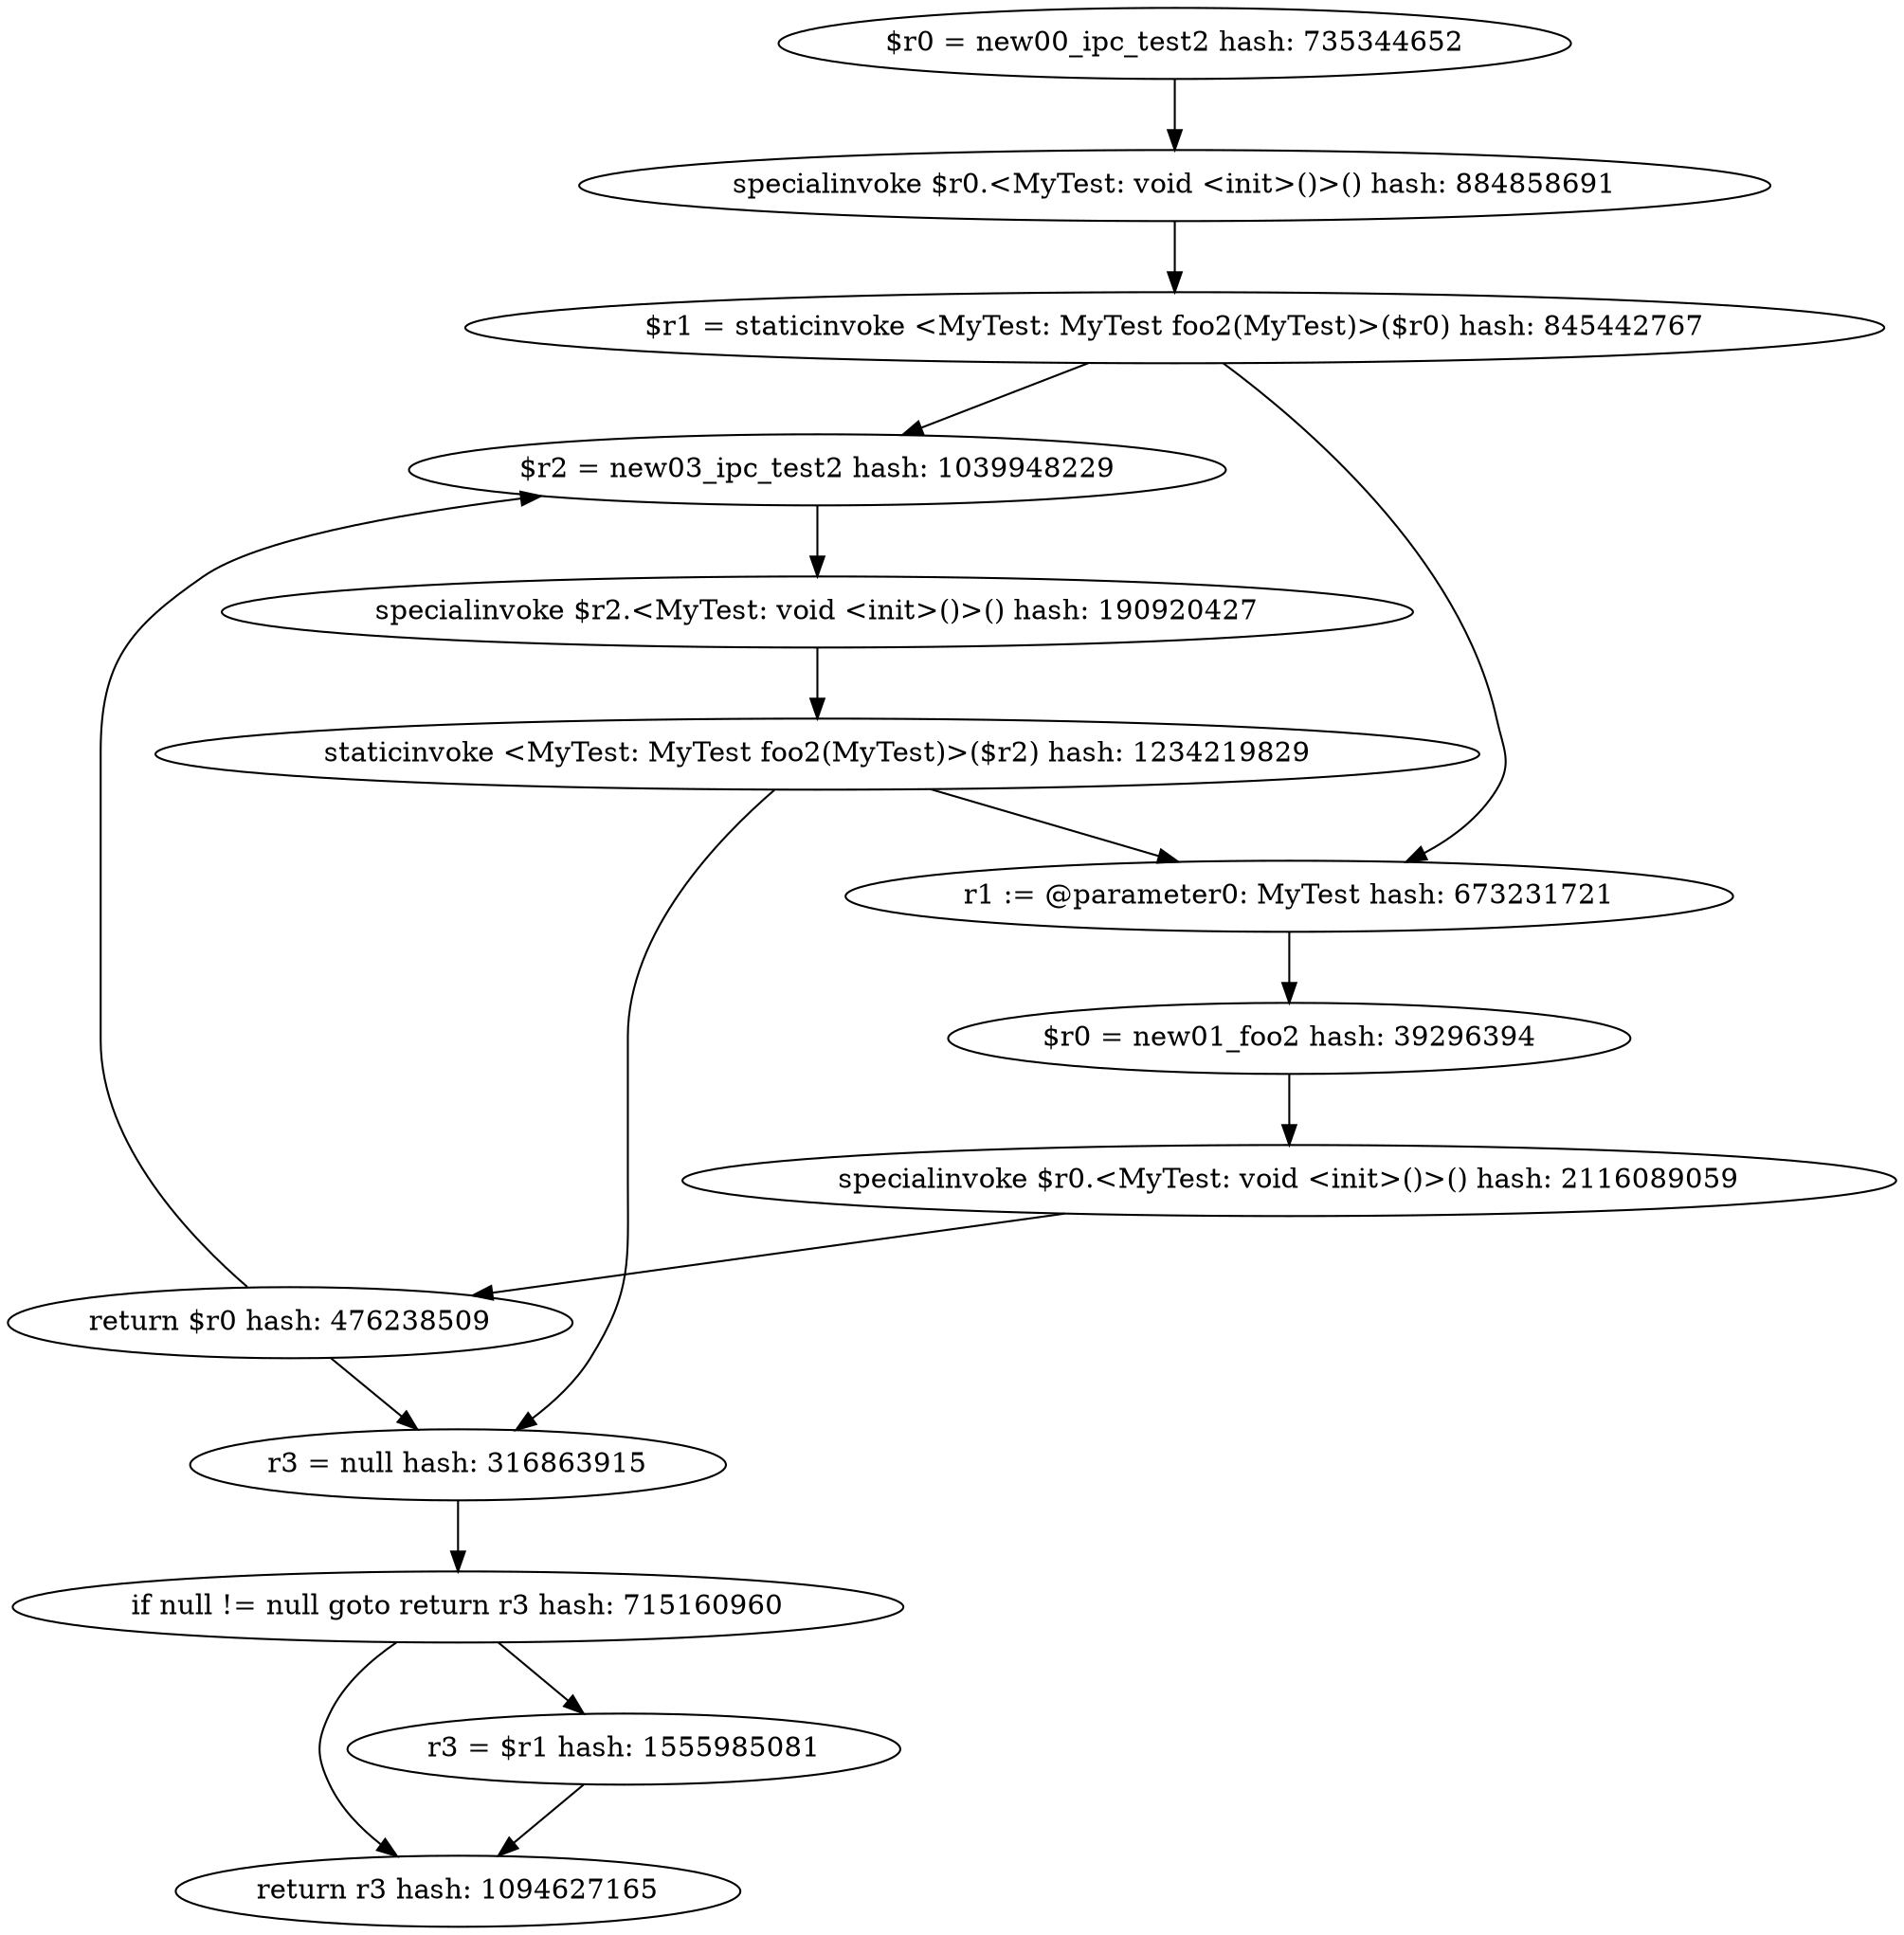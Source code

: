digraph "./target2-mine/MyTest.ipc_test2.intra.debug" {
    "$r0 = new00_ipc_test2 hash: 735344652";
    "specialinvoke $r0.<MyTest: void <init>()>() hash: 884858691";
    "$r1 = staticinvoke <MyTest: MyTest foo2(MyTest)>($r0) hash: 845442767";
    "$r2 = new03_ipc_test2 hash: 1039948229";
    "specialinvoke $r2.<MyTest: void <init>()>() hash: 190920427";
    "staticinvoke <MyTest: MyTest foo2(MyTest)>($r2) hash: 1234219829";
    "r3 = null hash: 316863915";
    "if null != null goto return r3 hash: 715160960";
    "r3 = $r1 hash: 1555985081";
    "return r3 hash: 1094627165";
    "r1 := @parameter0: MyTest hash: 673231721";
    "$r0 = new01_foo2 hash: 39296394";
    "specialinvoke $r0.<MyTest: void <init>()>() hash: 2116089059";
    "return $r0 hash: 476238509";
    "$r0 = new00_ipc_test2 hash: 735344652"->"specialinvoke $r0.<MyTest: void <init>()>() hash: 884858691";
    "specialinvoke $r0.<MyTest: void <init>()>() hash: 884858691"->"$r1 = staticinvoke <MyTest: MyTest foo2(MyTest)>($r0) hash: 845442767";
    "$r1 = staticinvoke <MyTest: MyTest foo2(MyTest)>($r0) hash: 845442767"->"$r2 = new03_ipc_test2 hash: 1039948229";
    "$r1 = staticinvoke <MyTest: MyTest foo2(MyTest)>($r0) hash: 845442767"->"r1 := @parameter0: MyTest hash: 673231721";
    "$r2 = new03_ipc_test2 hash: 1039948229"->"specialinvoke $r2.<MyTest: void <init>()>() hash: 190920427";
    "specialinvoke $r2.<MyTest: void <init>()>() hash: 190920427"->"staticinvoke <MyTest: MyTest foo2(MyTest)>($r2) hash: 1234219829";
    "staticinvoke <MyTest: MyTest foo2(MyTest)>($r2) hash: 1234219829"->"r3 = null hash: 316863915";
    "staticinvoke <MyTest: MyTest foo2(MyTest)>($r2) hash: 1234219829"->"r1 := @parameter0: MyTest hash: 673231721";
    "r3 = null hash: 316863915"->"if null != null goto return r3 hash: 715160960";
    "if null != null goto return r3 hash: 715160960"->"r3 = $r1 hash: 1555985081";
    "if null != null goto return r3 hash: 715160960"->"return r3 hash: 1094627165";
    "r3 = $r1 hash: 1555985081"->"return r3 hash: 1094627165";
    "r1 := @parameter0: MyTest hash: 673231721"->"$r0 = new01_foo2 hash: 39296394";
    "$r0 = new01_foo2 hash: 39296394"->"specialinvoke $r0.<MyTest: void <init>()>() hash: 2116089059";
    "specialinvoke $r0.<MyTest: void <init>()>() hash: 2116089059"->"return $r0 hash: 476238509";
    "return $r0 hash: 476238509"->"$r2 = new03_ipc_test2 hash: 1039948229";
    "return $r0 hash: 476238509"->"r3 = null hash: 316863915";
}
